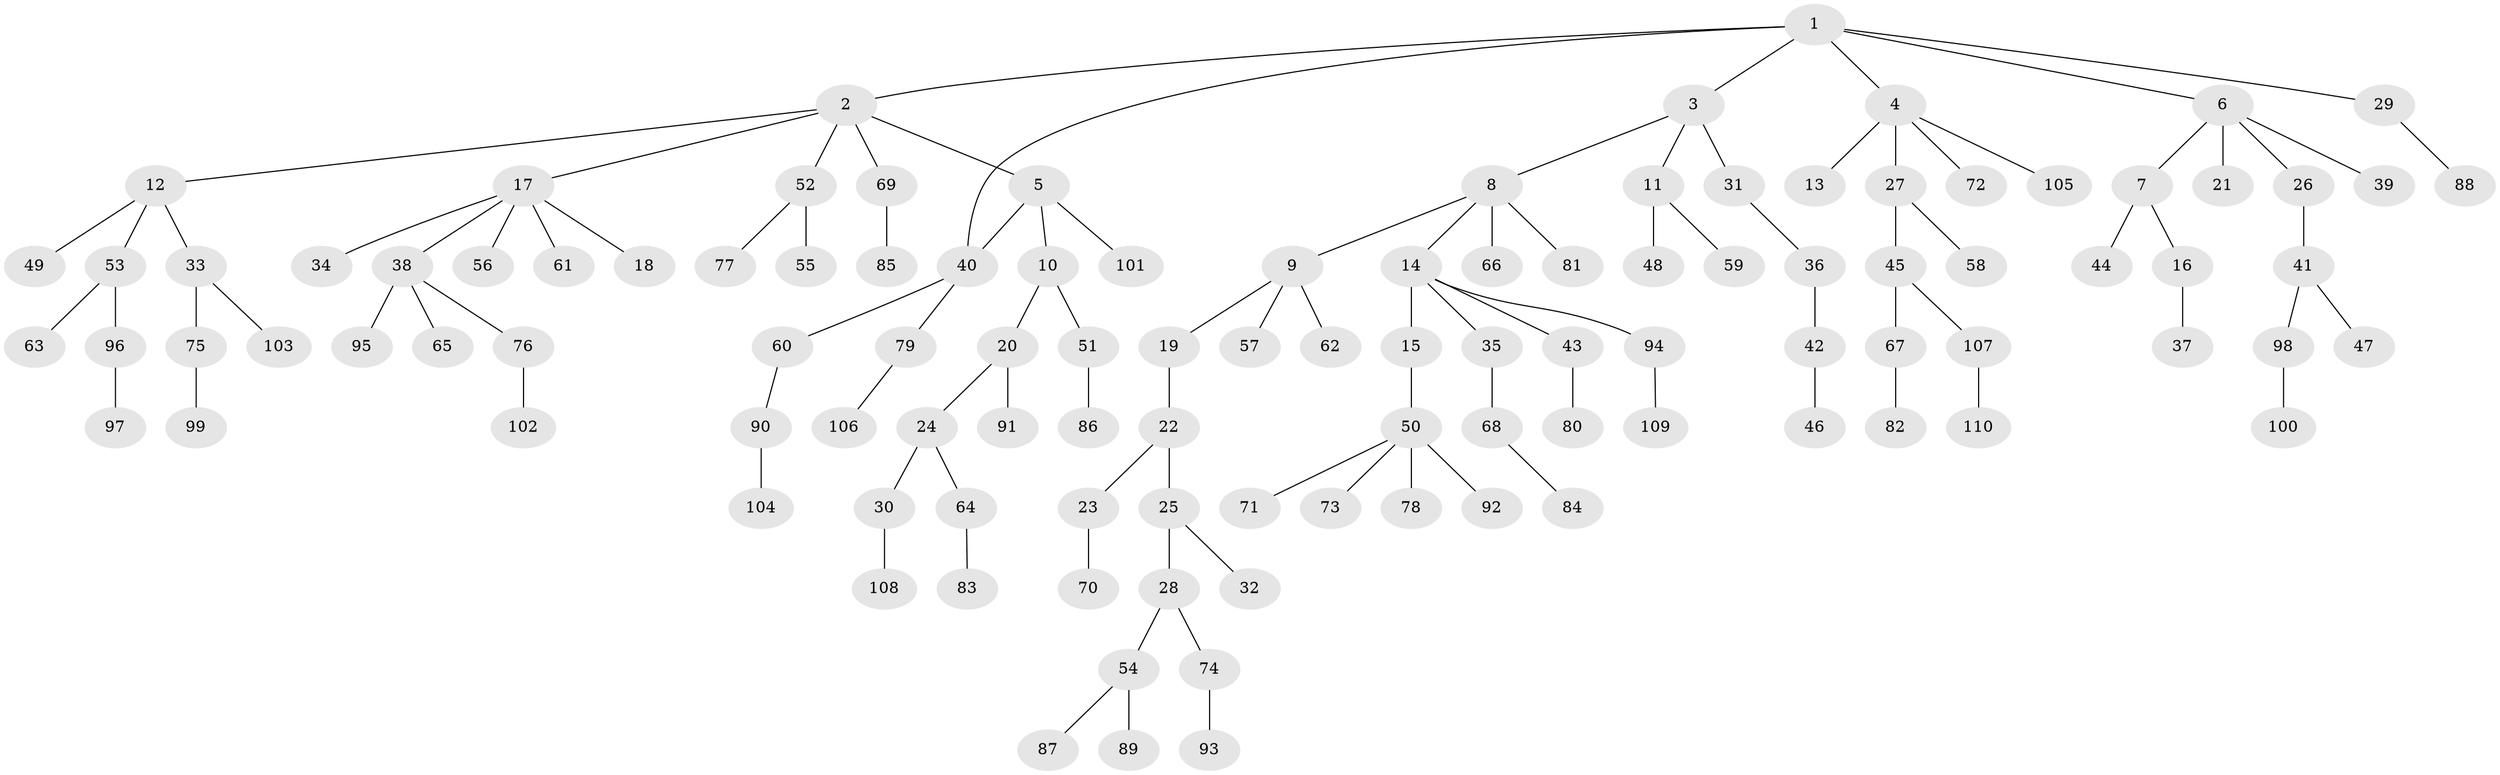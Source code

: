 // coarse degree distribution, {9: 0.01818181818181818, 5: 0.05454545454545454, 1: 0.6545454545454545, 2: 0.16363636363636364, 4: 0.09090909090909091, 10: 0.01818181818181818}
// Generated by graph-tools (version 1.1) at 2025/45/03/04/25 21:45:38]
// undirected, 110 vertices, 110 edges
graph export_dot {
graph [start="1"]
  node [color=gray90,style=filled];
  1;
  2;
  3;
  4;
  5;
  6;
  7;
  8;
  9;
  10;
  11;
  12;
  13;
  14;
  15;
  16;
  17;
  18;
  19;
  20;
  21;
  22;
  23;
  24;
  25;
  26;
  27;
  28;
  29;
  30;
  31;
  32;
  33;
  34;
  35;
  36;
  37;
  38;
  39;
  40;
  41;
  42;
  43;
  44;
  45;
  46;
  47;
  48;
  49;
  50;
  51;
  52;
  53;
  54;
  55;
  56;
  57;
  58;
  59;
  60;
  61;
  62;
  63;
  64;
  65;
  66;
  67;
  68;
  69;
  70;
  71;
  72;
  73;
  74;
  75;
  76;
  77;
  78;
  79;
  80;
  81;
  82;
  83;
  84;
  85;
  86;
  87;
  88;
  89;
  90;
  91;
  92;
  93;
  94;
  95;
  96;
  97;
  98;
  99;
  100;
  101;
  102;
  103;
  104;
  105;
  106;
  107;
  108;
  109;
  110;
  1 -- 2;
  1 -- 3;
  1 -- 4;
  1 -- 6;
  1 -- 29;
  1 -- 40;
  2 -- 5;
  2 -- 12;
  2 -- 17;
  2 -- 52;
  2 -- 69;
  3 -- 8;
  3 -- 11;
  3 -- 31;
  4 -- 13;
  4 -- 27;
  4 -- 72;
  4 -- 105;
  5 -- 10;
  5 -- 40;
  5 -- 101;
  6 -- 7;
  6 -- 21;
  6 -- 26;
  6 -- 39;
  7 -- 16;
  7 -- 44;
  8 -- 9;
  8 -- 14;
  8 -- 66;
  8 -- 81;
  9 -- 19;
  9 -- 57;
  9 -- 62;
  10 -- 20;
  10 -- 51;
  11 -- 48;
  11 -- 59;
  12 -- 33;
  12 -- 49;
  12 -- 53;
  14 -- 15;
  14 -- 35;
  14 -- 43;
  14 -- 94;
  15 -- 50;
  16 -- 37;
  17 -- 18;
  17 -- 34;
  17 -- 38;
  17 -- 56;
  17 -- 61;
  19 -- 22;
  20 -- 24;
  20 -- 91;
  22 -- 23;
  22 -- 25;
  23 -- 70;
  24 -- 30;
  24 -- 64;
  25 -- 28;
  25 -- 32;
  26 -- 41;
  27 -- 45;
  27 -- 58;
  28 -- 54;
  28 -- 74;
  29 -- 88;
  30 -- 108;
  31 -- 36;
  33 -- 75;
  33 -- 103;
  35 -- 68;
  36 -- 42;
  38 -- 65;
  38 -- 76;
  38 -- 95;
  40 -- 60;
  40 -- 79;
  41 -- 47;
  41 -- 98;
  42 -- 46;
  43 -- 80;
  45 -- 67;
  45 -- 107;
  50 -- 71;
  50 -- 73;
  50 -- 78;
  50 -- 92;
  51 -- 86;
  52 -- 55;
  52 -- 77;
  53 -- 63;
  53 -- 96;
  54 -- 87;
  54 -- 89;
  60 -- 90;
  64 -- 83;
  67 -- 82;
  68 -- 84;
  69 -- 85;
  74 -- 93;
  75 -- 99;
  76 -- 102;
  79 -- 106;
  90 -- 104;
  94 -- 109;
  96 -- 97;
  98 -- 100;
  107 -- 110;
}
